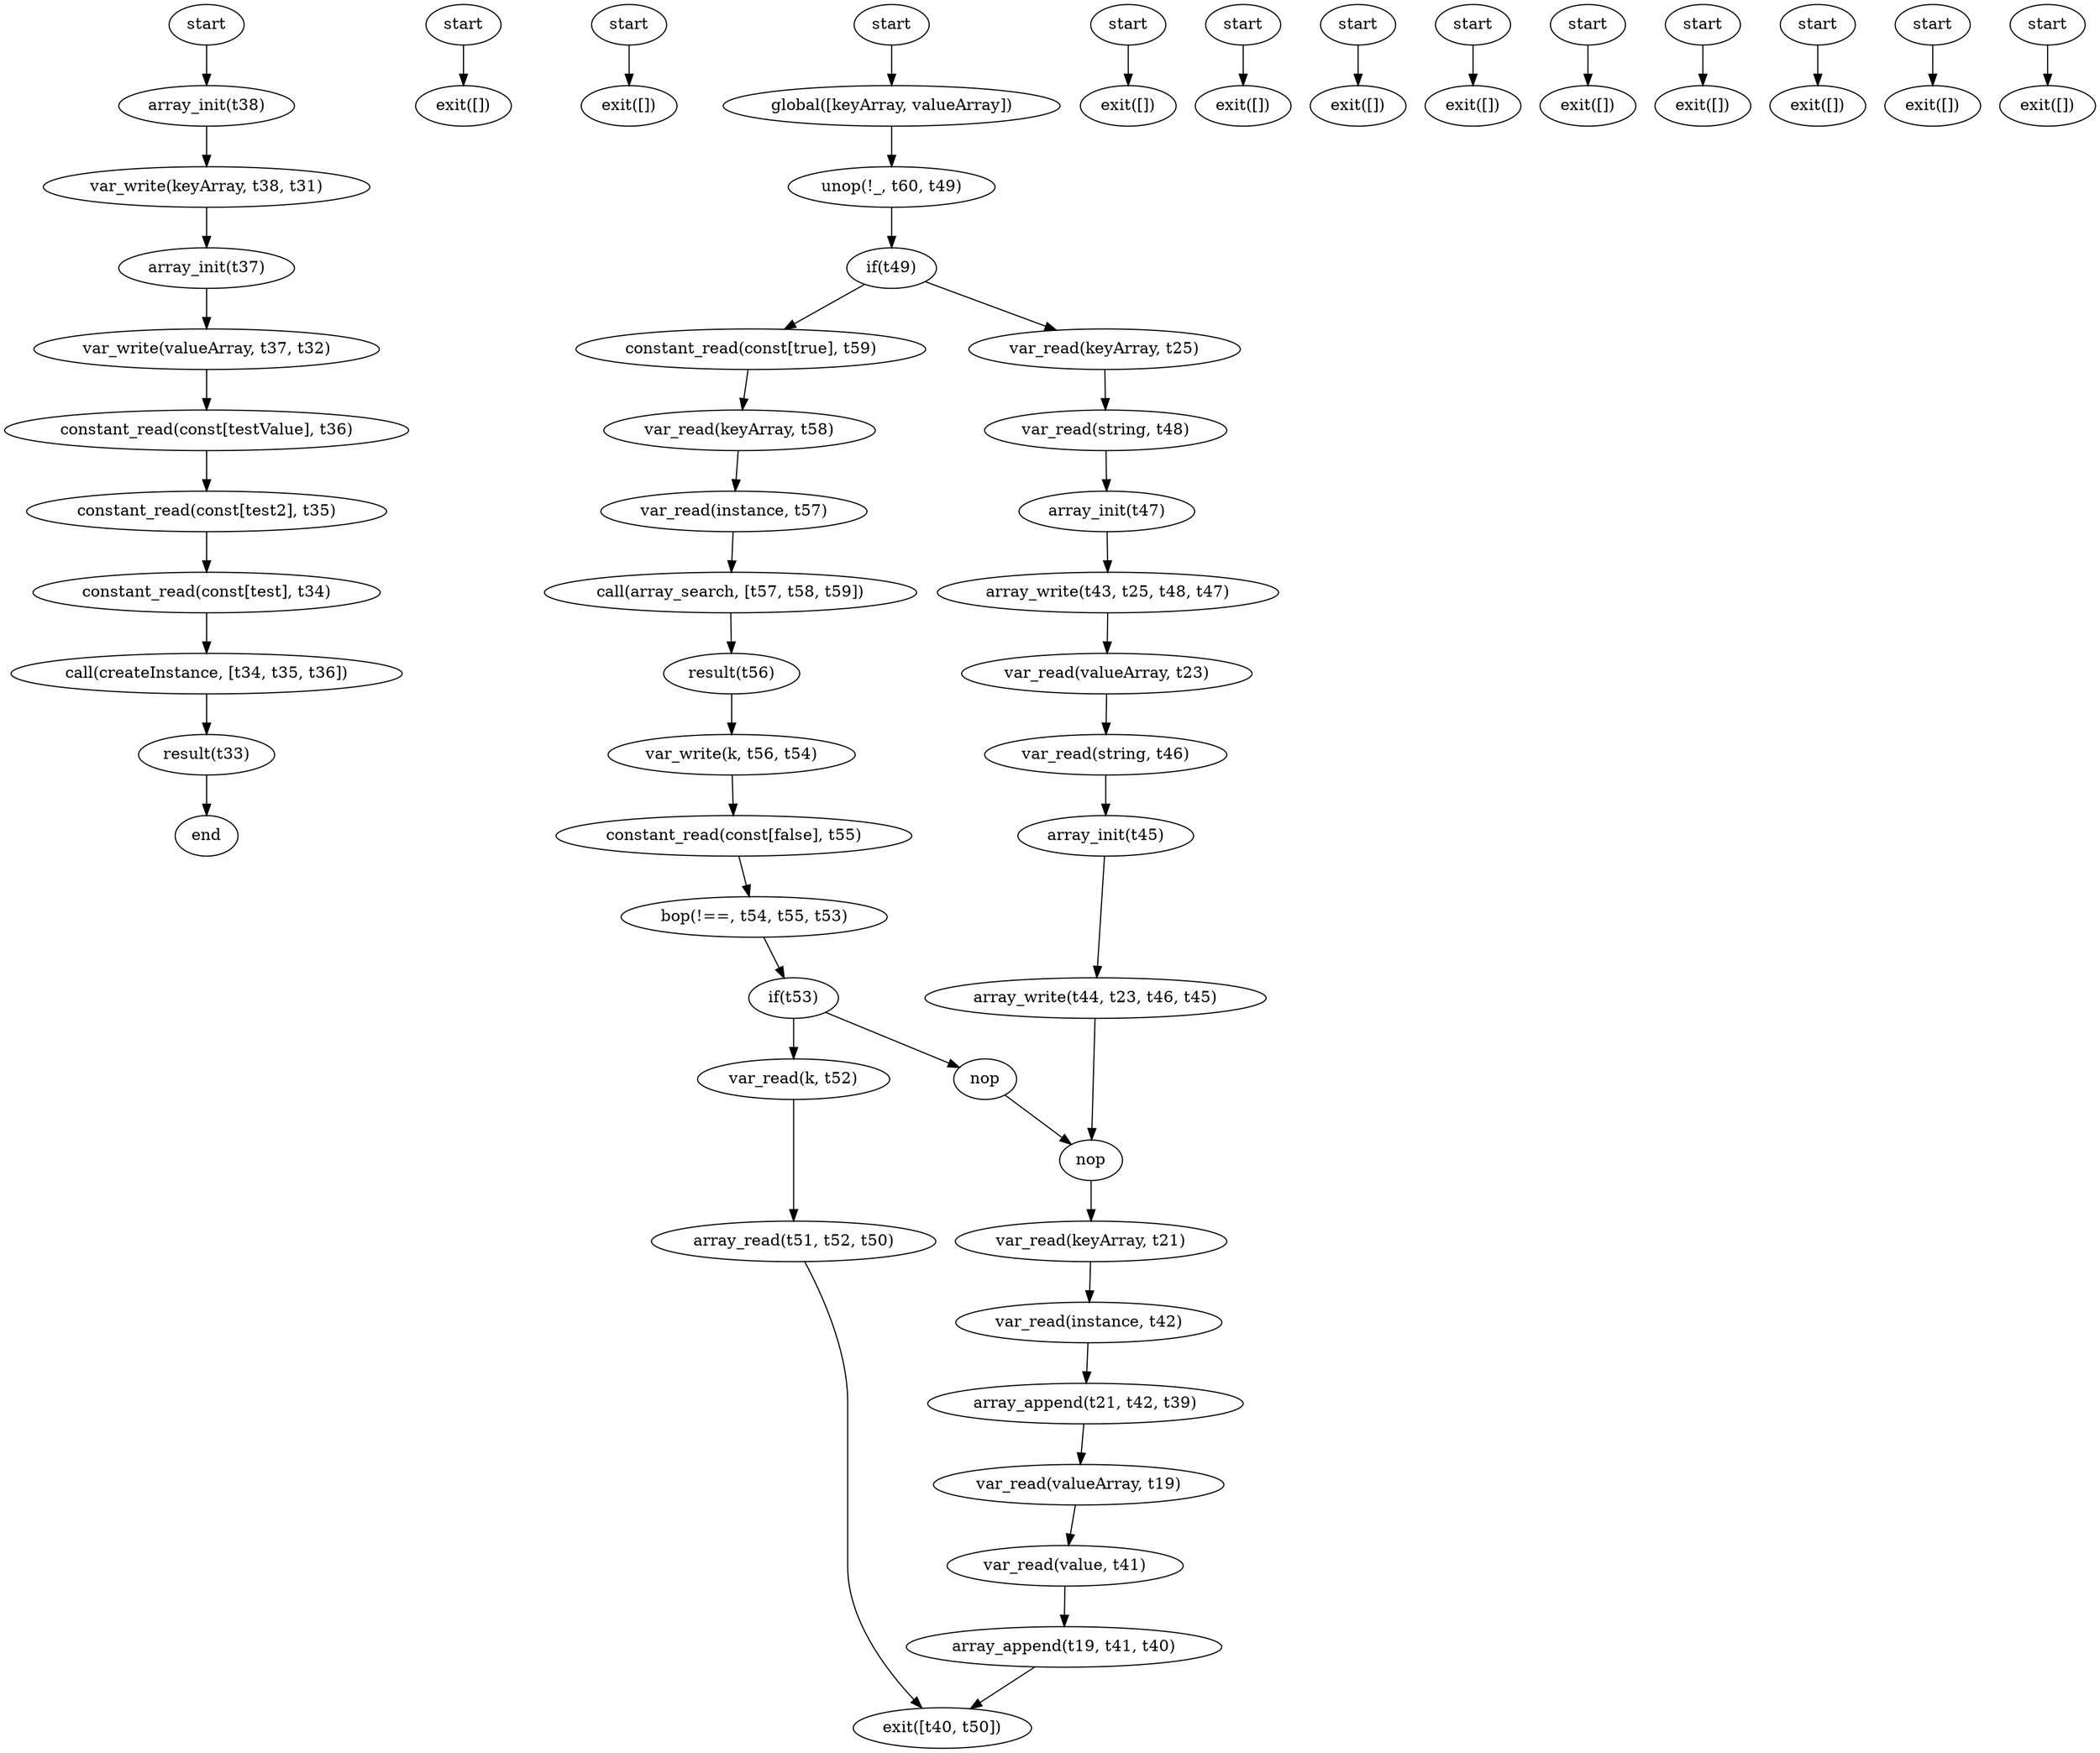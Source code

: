 digraph g{
580171234->930297418
1527980048[label="constant_read(const[testValue], t36)"]
1007967253->1315618418
467634144[label="var_write(keyArray, t38, t31)"]
1971095955->1527980048
496647796[label="result(t33)"]
1607173693[label="call(\createInstance, [t34, t35, t36])"]
66075942[label="end"]
580171234[label="start"]
1007967253[label="constant_read(const[test2], t35)"]
930297418[label="array_init(t38)"]
930297418->467634144
467634144->1925187980
1925187980->1971095955
1971095955[label="var_write(valueArray, t37, t32)"]
496647796->66075942
1925187980[label="array_init(t37)"]
1315618418->1607173693
1527980048->1007967253
1607173693->496647796
1315618418[label="constant_read(const[test], t34)"]
1437988636->1494971668
1437988636[label="start"]
1494971668[label="exit([])"]
439966267[label="start"]
989450327[label="exit([])"]
439966267->989450327
452815406->2134581642
350841652->846737234
2134581642->1463139317
1866919846->1130648922
1341430100[label="var_read(valueArray, t19)"]
1341430100->1056664336
1347977029->1866919846
1056664336->1945856939
452815406[label="constant_read(const[true], t59)"]
1463139317[label="var_read(instance, t57)"]
310886717[label="unop(!_, t60, t49)"]
1706344886[label="call(\array_search, [t57, t58, t59])"]
1463139317->1706344886
1228135157[label="var_read(string, t46)"]
1223213307[label="constant_read(const[false], t55)"]
663542990->225576371
846737234[label="var_write(k, t56, t54)"]
310886717->1347977029
1431667523->430205084
1310190895->211299006
846051545->1906860918
703414236[label="var_read(k, t52)"]
681346105[label="var_read(valueArray, t23)"]
225576371[label="nop"]
1130648922->1666090804
1945856939[label="array_append(t19, t41, t40)"]
1228135157->1590924224
1590924224->1431667523
663542990[label="if(t53)"]
1347977029[label="if(t49)"]
1906860918[label="exit([t40, t50])"]
1887399503[label="array_write(t43, t25, t48, t47)"]
1083104515[label="start"]
1666090804[label="array_init(t47)"]
211299006[label="var_read(instance, t42)"]
2134581642[label="var_read(keyArray, t58)"]
663542990->703414236
185733409->663542990
1945856939->1906860918
1056664336[label="var_read(value, t41)"]
846737234->1223213307
1974403061[label="array_append(t21, t42, t39)"]
1706344886->350841652
211299006->1974403061
1974403061->1341430100
1130648922[label="var_read(string, t48)"]
1666090804->1887399503
1347977029->452815406
1590924224[label="array_init(t45)"]
1119855571->310886717
430205084[label="nop"]
350841652[label="result(t56)"]
225576371->430205084
681346105->1228135157
430205084->1310190895
1866919846[label="var_read(keyArray, t25)"]
1083104515->1119855571
1119855571[label="global([keyArray, valueArray])"]
1887399503->681346105
846051545[label="array_read(t51, t52, t50)"]
185733409[label="bop(!==, t54, t55, t53)"]
703414236->846051545
1310190895[label="var_read(keyArray, t21)"]
1431667523[label="array_write(t44, t23, t46, t45)"]
1223213307->185733409
1289339519[label="start"]
1289339519->210376679
210376679[label="exit([])"]
1400823263->1320945054
1400823263[label="start"]
1320945054[label="exit([])"]
1282735116[label="start"]
1282735116->278785866
278785866[label="exit([])"]
891832483->454441837
891832483[label="start"]
454441837[label="exit([])"]
1885941919->267482727
1885941919[label="start"]
267482727[label="exit([])"]
2020301418[label="start"]
2020301418->1376570201
1376570201[label="exit([])"]
1800991823[label="start"]
1800991823->1864299789
1864299789[label="exit([])"]
1300515470[label="start"]
2036733540[label="exit([])"]
1300515470->2036733540
1429241739->1293835965
1293835965[label="exit([])"]
1429241739[label="start"]

}